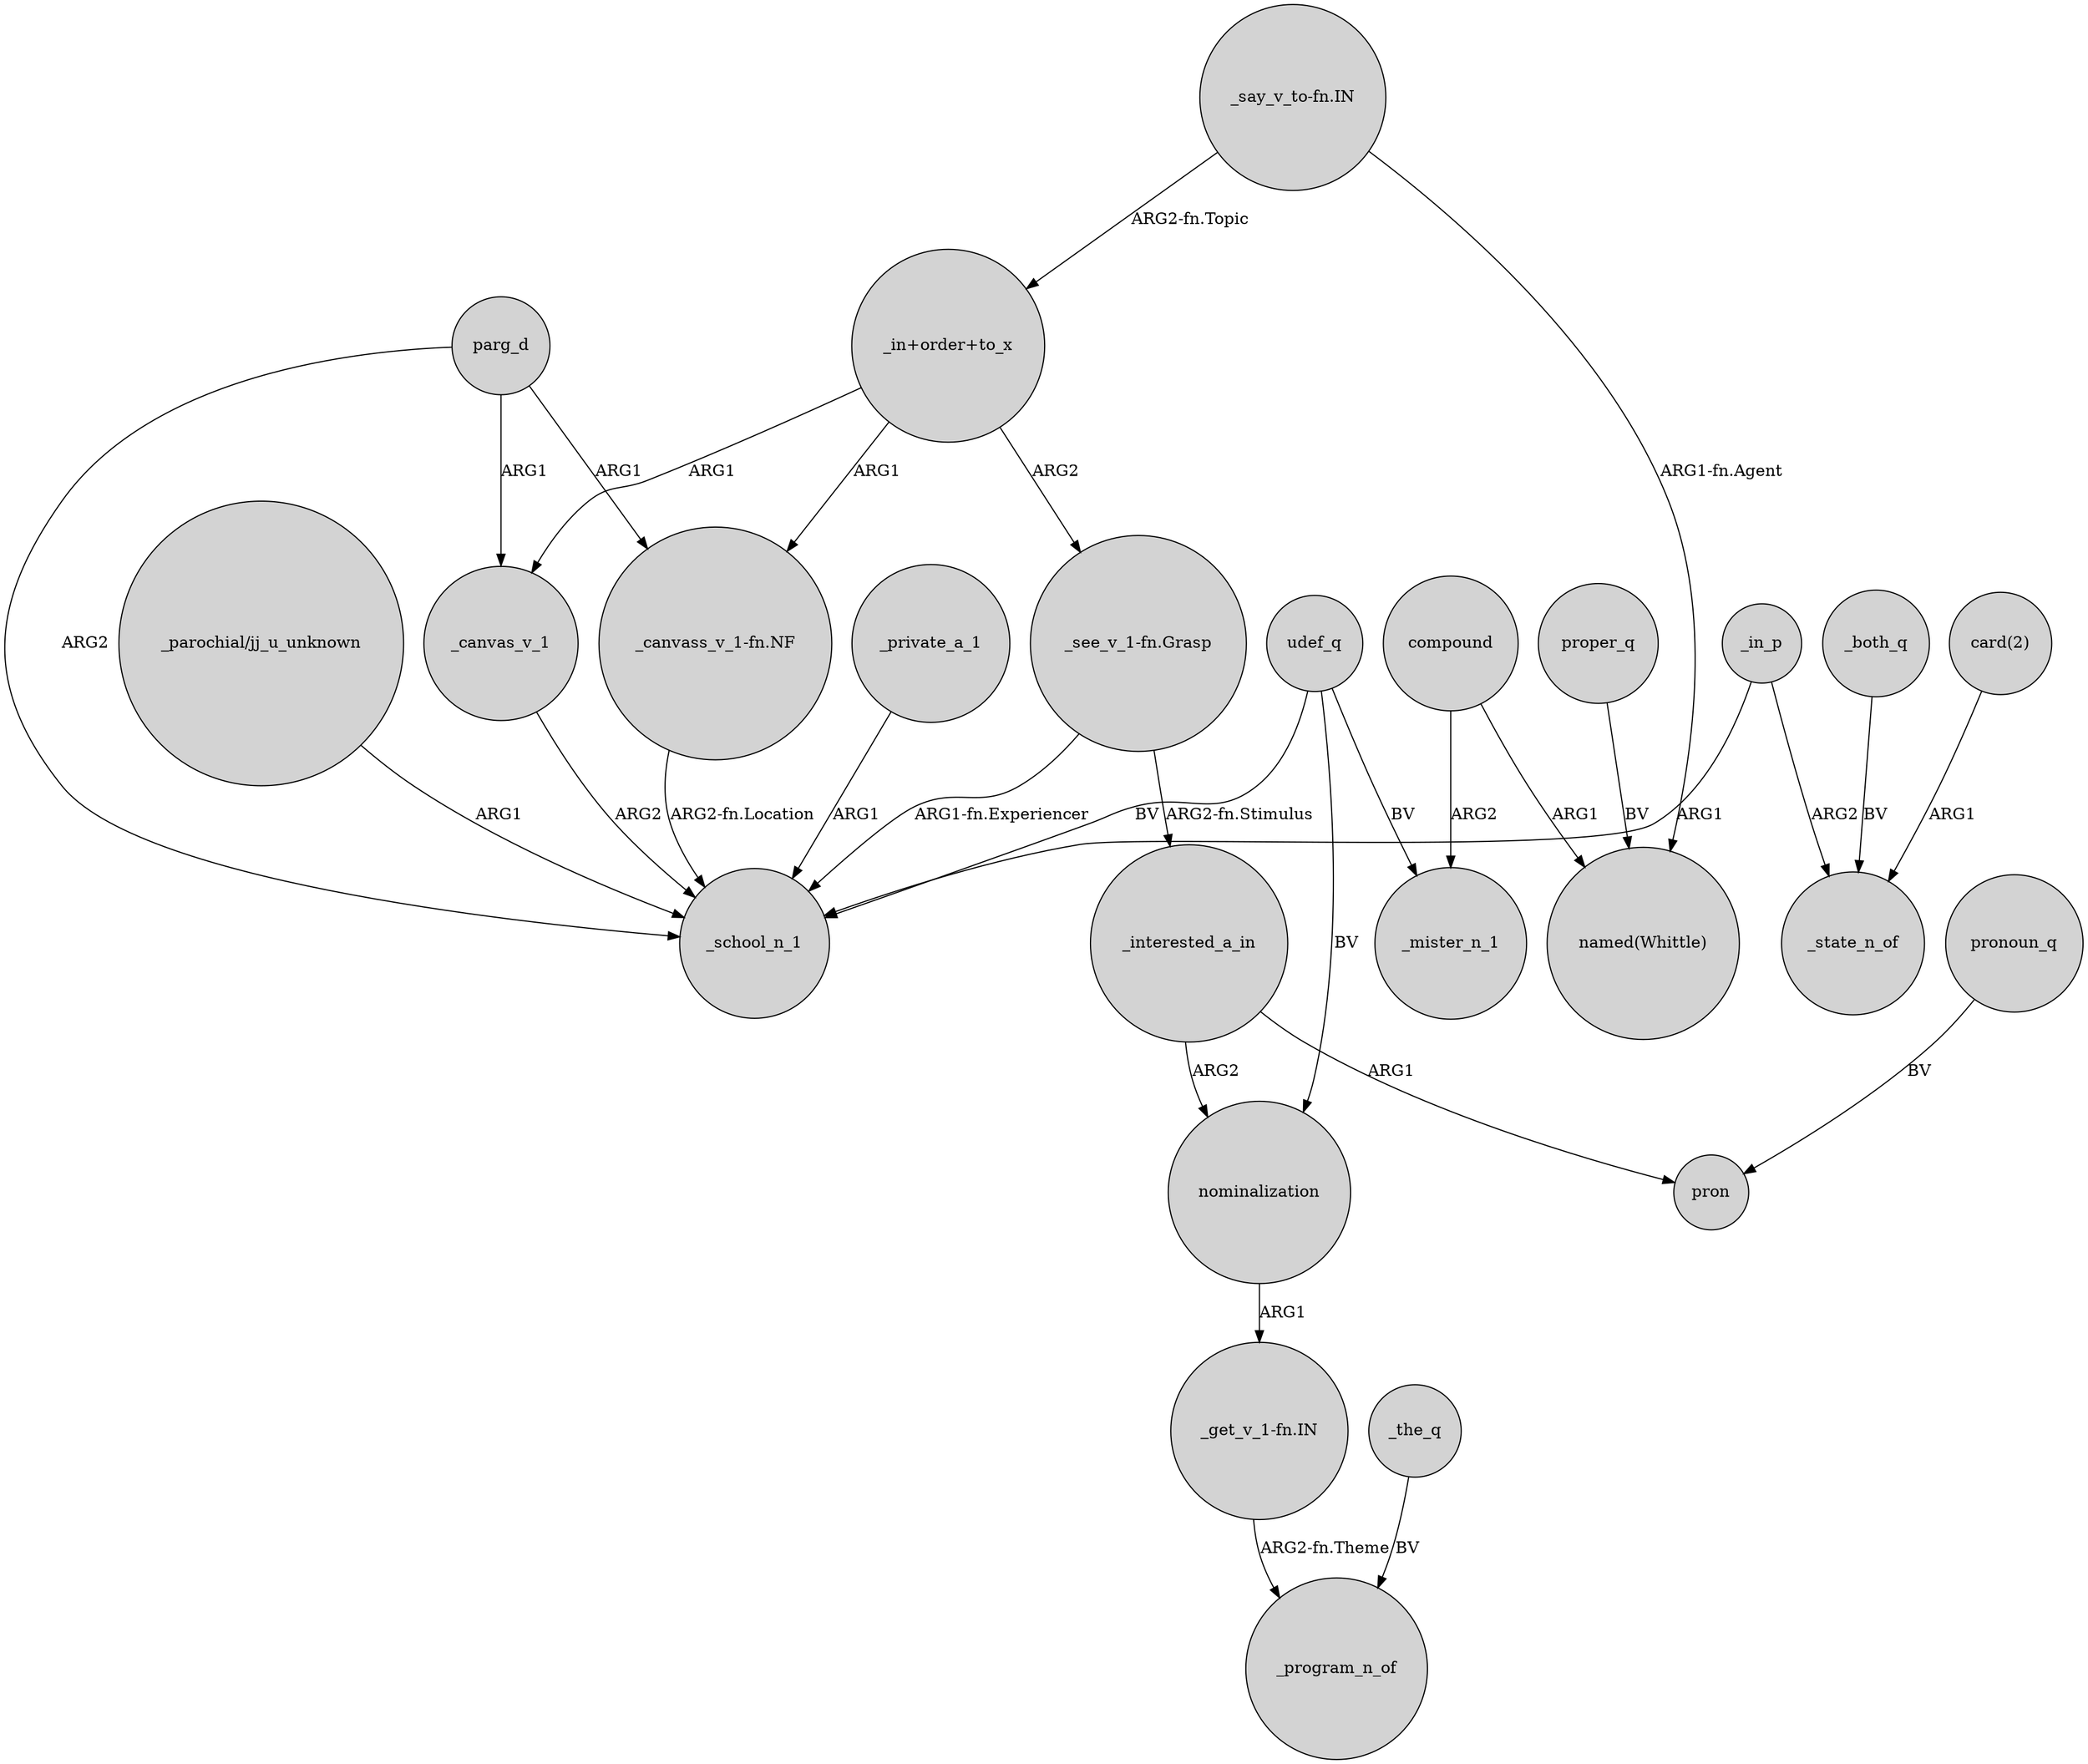 digraph {
	node [shape=circle style=filled]
	_interested_a_in -> nominalization [label=ARG2]
	_private_a_1 -> _school_n_1 [label=ARG1]
	"_see_v_1-fn.Grasp" -> _interested_a_in [label="ARG2-fn.Stimulus"]
	parg_d -> "_canvass_v_1-fn.NF" [label=ARG1]
	parg_d -> _school_n_1 [label=ARG2]
	compound -> _mister_n_1 [label=ARG2]
	_canvas_v_1 -> _school_n_1 [label=ARG2]
	"_parochial/jj_u_unknown" -> _school_n_1 [label=ARG1]
	udef_q -> _mister_n_1 [label=BV]
	"_canvass_v_1-fn.NF" -> _school_n_1 [label="ARG2-fn.Location"]
	compound -> "named(Whittle)" [label=ARG1]
	"_get_v_1-fn.IN" -> _program_n_of [label="ARG2-fn.Theme"]
	_in_p -> _state_n_of [label=ARG2]
	"_say_v_to-fn.IN" -> "_in+order+to_x" [label="ARG2-fn.Topic"]
	_in_p -> _school_n_1 [label=ARG1]
	"_see_v_1-fn.Grasp" -> _school_n_1 [label="ARG1-fn.Experiencer"]
	nominalization -> "_get_v_1-fn.IN" [label=ARG1]
	pronoun_q -> pron [label=BV]
	_both_q -> _state_n_of [label=BV]
	_the_q -> _program_n_of [label=BV]
	_interested_a_in -> pron [label=ARG1]
	udef_q -> nominalization [label=BV]
	parg_d -> _canvas_v_1 [label=ARG1]
	"_in+order+to_x" -> "_see_v_1-fn.Grasp" [label=ARG2]
	"_in+order+to_x" -> "_canvass_v_1-fn.NF" [label=ARG1]
	"card(2)" -> _state_n_of [label=ARG1]
	udef_q -> _school_n_1 [label=BV]
	"_in+order+to_x" -> _canvas_v_1 [label=ARG1]
	"_say_v_to-fn.IN" -> "named(Whittle)" [label="ARG1-fn.Agent"]
	proper_q -> "named(Whittle)" [label=BV]
}
